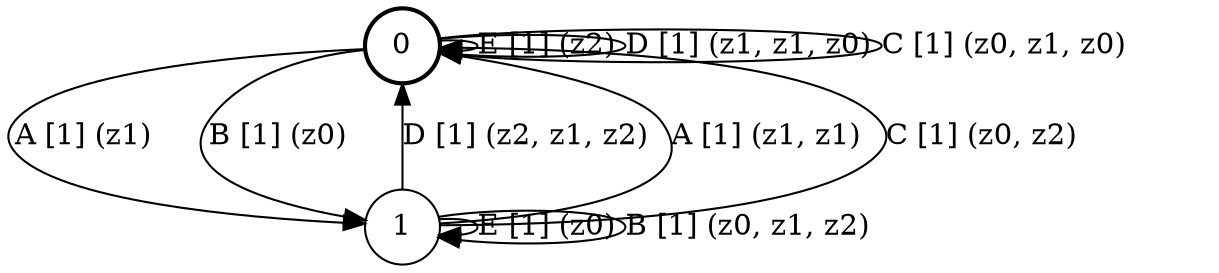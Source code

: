 # generated file, don't try to modify
# command: dot -Tpng <filename> > tree.png
digraph Automaton {
    node [shape = circle];
    0 [style = "bold"];
    0 -> 0 [label = "E [1] (z2) "];
    0 -> 0 [label = "D [1] (z1, z1, z0) "];
    0 -> 1 [label = "A [1] (z1) "];
    0 -> 1 [label = "B [1] (z0) "];
    0 -> 0 [label = "C [1] (z0, z1, z0) "];
    1 -> 1 [label = "E [1] (z0) "];
    1 -> 0 [label = "D [1] (z2, z1, z2) "];
    1 -> 0 [label = "A [1] (z1, z1) "];
    1 -> 1 [label = "B [1] (z0, z1, z2) "];
    1 -> 0 [label = "C [1] (z0, z2) "];
}
